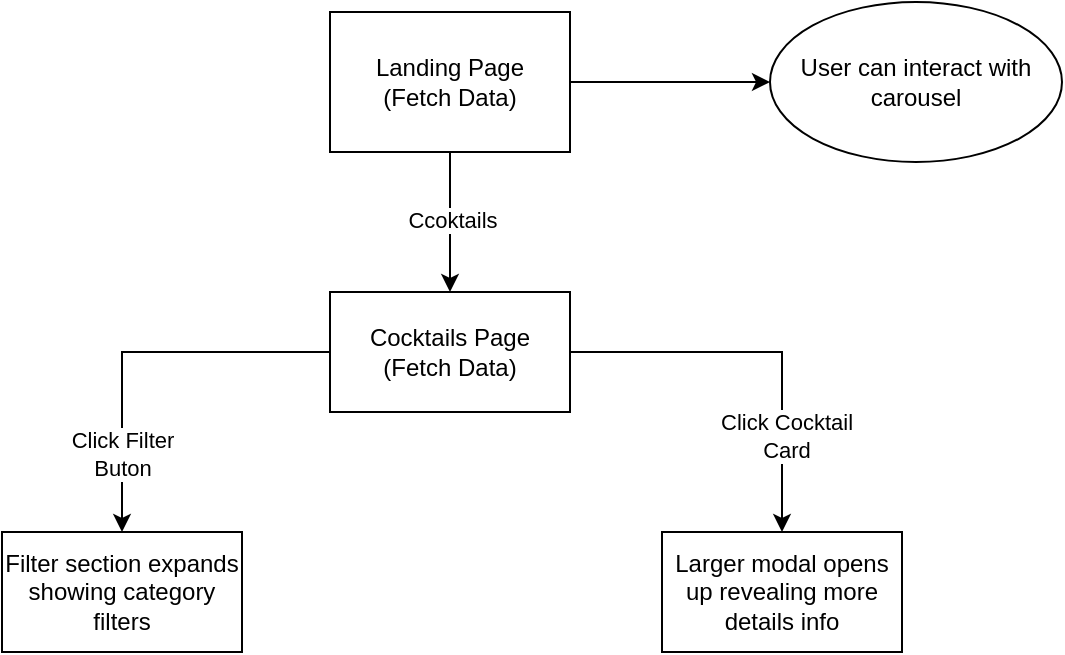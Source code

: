 <mxfile version="21.8.2" type="device">
  <diagram name="Page-1" id="r981xmIWbCC4lmBAKhYo">
    <mxGraphModel dx="1235" dy="638" grid="1" gridSize="10" guides="1" tooltips="1" connect="1" arrows="1" fold="1" page="1" pageScale="1" pageWidth="827" pageHeight="1169" math="0" shadow="0">
      <root>
        <mxCell id="0" />
        <mxCell id="1" parent="0" />
        <mxCell id="NU7LInPwFZsKFCUNJM9n-10" value="" style="edgeStyle=orthogonalEdgeStyle;rounded=0;orthogonalLoop=1;jettySize=auto;html=1;" edge="1" parent="1" source="NU7LInPwFZsKFCUNJM9n-1" target="NU7LInPwFZsKFCUNJM9n-9">
          <mxGeometry relative="1" as="geometry" />
        </mxCell>
        <mxCell id="NU7LInPwFZsKFCUNJM9n-12" value="" style="edgeStyle=orthogonalEdgeStyle;rounded=0;orthogonalLoop=1;jettySize=auto;html=1;" edge="1" parent="1" source="NU7LInPwFZsKFCUNJM9n-1" target="NU7LInPwFZsKFCUNJM9n-11">
          <mxGeometry relative="1" as="geometry" />
        </mxCell>
        <mxCell id="NU7LInPwFZsKFCUNJM9n-13" value="Ccoktails" style="edgeLabel;html=1;align=center;verticalAlign=middle;resizable=0;points=[];" vertex="1" connectable="0" parent="NU7LInPwFZsKFCUNJM9n-12">
          <mxGeometry x="-0.183" y="1" relative="1" as="geometry">
            <mxPoint y="5" as="offset" />
          </mxGeometry>
        </mxCell>
        <mxCell id="NU7LInPwFZsKFCUNJM9n-1" value="Landing Page&lt;br&gt;(Fetch Data)" style="rounded=0;whiteSpace=wrap;html=1;" vertex="1" parent="1">
          <mxGeometry x="334" y="385" width="120" height="70" as="geometry" />
        </mxCell>
        <mxCell id="NU7LInPwFZsKFCUNJM9n-9" value="User can interact with carousel" style="ellipse;whiteSpace=wrap;html=1;rounded=0;" vertex="1" parent="1">
          <mxGeometry x="554" y="380" width="146" height="80" as="geometry" />
        </mxCell>
        <mxCell id="NU7LInPwFZsKFCUNJM9n-19" value="" style="edgeStyle=orthogonalEdgeStyle;rounded=0;orthogonalLoop=1;jettySize=auto;html=1;" edge="1" parent="1" source="NU7LInPwFZsKFCUNJM9n-11" target="NU7LInPwFZsKFCUNJM9n-18">
          <mxGeometry relative="1" as="geometry" />
        </mxCell>
        <mxCell id="NU7LInPwFZsKFCUNJM9n-20" value="Click Filter&lt;br&gt;Buton" style="edgeLabel;html=1;align=center;verticalAlign=middle;resizable=0;points=[];" vertex="1" connectable="0" parent="NU7LInPwFZsKFCUNJM9n-19">
          <mxGeometry x="0.599" y="4" relative="1" as="geometry">
            <mxPoint x="-4" as="offset" />
          </mxGeometry>
        </mxCell>
        <mxCell id="NU7LInPwFZsKFCUNJM9n-22" value="" style="edgeStyle=orthogonalEdgeStyle;rounded=0;orthogonalLoop=1;jettySize=auto;html=1;" edge="1" parent="1" source="NU7LInPwFZsKFCUNJM9n-11" target="NU7LInPwFZsKFCUNJM9n-21">
          <mxGeometry relative="1" as="geometry" />
        </mxCell>
        <mxCell id="NU7LInPwFZsKFCUNJM9n-23" value="Click Cocktail&lt;br&gt;Card" style="edgeLabel;html=1;align=center;verticalAlign=middle;resizable=0;points=[];" vertex="1" connectable="0" parent="NU7LInPwFZsKFCUNJM9n-22">
          <mxGeometry x="0.503" y="2" relative="1" as="geometry">
            <mxPoint as="offset" />
          </mxGeometry>
        </mxCell>
        <mxCell id="NU7LInPwFZsKFCUNJM9n-11" value="Cocktails Page&lt;br&gt;(Fetch Data)" style="whiteSpace=wrap;html=1;rounded=0;" vertex="1" parent="1">
          <mxGeometry x="334" y="525" width="120" height="60" as="geometry" />
        </mxCell>
        <mxCell id="NU7LInPwFZsKFCUNJM9n-18" value="Filter section expands showing category filters" style="whiteSpace=wrap;html=1;rounded=0;" vertex="1" parent="1">
          <mxGeometry x="170" y="645" width="120" height="60" as="geometry" />
        </mxCell>
        <mxCell id="NU7LInPwFZsKFCUNJM9n-21" value="Larger modal opens up revealing more details info" style="whiteSpace=wrap;html=1;rounded=0;" vertex="1" parent="1">
          <mxGeometry x="500" y="645" width="120" height="60" as="geometry" />
        </mxCell>
      </root>
    </mxGraphModel>
  </diagram>
</mxfile>
